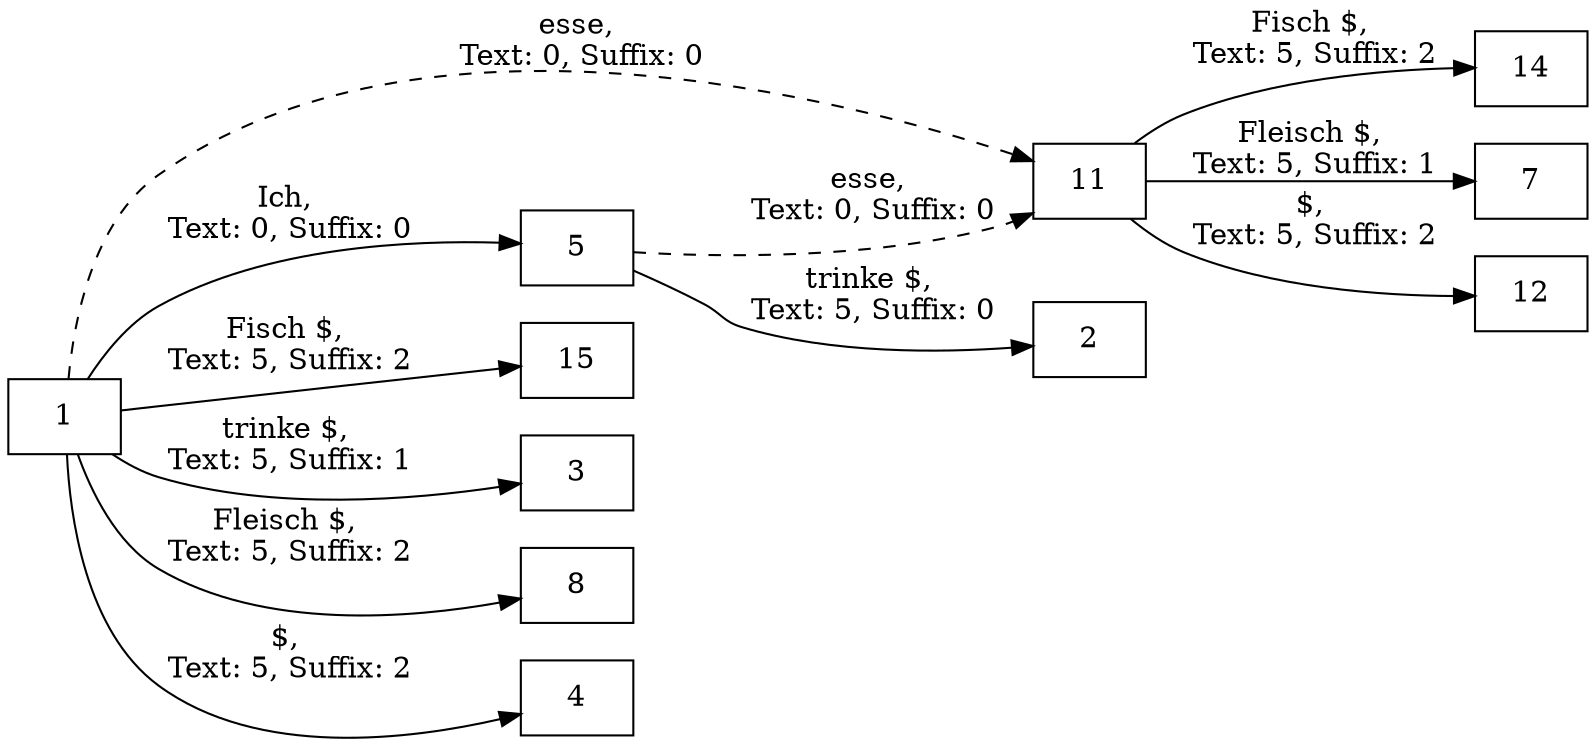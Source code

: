 /* this is a generated dot file: www.graphviz.org */
digraph suffixtree {
	rankdir=LR
node[shape=box]			1->11
		[ style=dashed label="esse,\n Text: 0, Suffix: 0"];
5->11
		[ style=dashed label="esse,\n Text: 0, Suffix: 0"];
			11->14
			[label="Fisch $,\n Text: 5, Suffix: 2"];
			11->7
			[label="Fleisch $,\n Text: 5, Suffix: 1"];
			11->12
			[label="$,\n Text: 5, Suffix: 2"];
		1->15
		[label="Fisch $,\n Text: 5, Suffix: 2"];
		1->3
		[label="trinke $,\n Text: 5, Suffix: 1"];
		1->8
		[label="Fleisch $,\n Text: 5, Suffix: 2"];
		1->4
		[label="$,\n Text: 5, Suffix: 2"];
		1->5
		[label="Ich,\n Text: 0, Suffix: 0"];
						5->2
			[label="trinke $,\n Text: 5, Suffix: 0"];
}